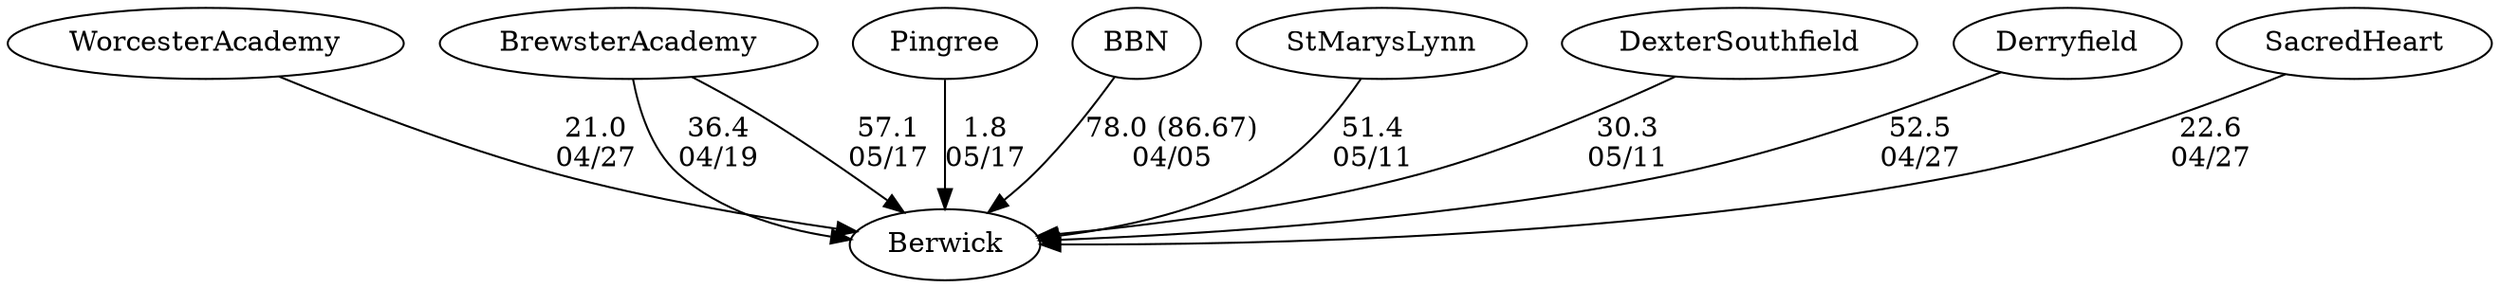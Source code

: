 digraph girls1foursBerwick {WorcesterAcademy [URL="girls1foursWorcesterAcademy.html"];BrewsterAcademy [URL="girls1foursBrewsterAcademy.html"];Pingree [URL="girls1foursPingree.html"];BBN [URL="girls1foursBBN.html"];StMarysLynn [URL="girls1foursStMarysLynn.html"];Berwick [URL="girls1foursBerwick.html"];DexterSouthfield [URL="girls1foursDexterSouthfield.html"];Derryfield [URL="girls1foursDerryfield.html"];SacredHeart [URL="girls1foursSacredHeart.html"];BBN -> Berwick[label="78.0 (86.67)
04/05", weight="22", tooltip="NEIRA Boys & Girls Fours,BB&N vs. Berwick Academy			
Distance: 1350 Conditions: Overall very good conditions and flat water. Very slight cross wind but consistent for all races. Thanks to Berwick for making the trip!
None", URL="https://www.row2k.com/results/resultspage.cfm?UID=CE456225129ACDB361E1BEAB29CB57A4&cat=5", random="random"]; 
BrewsterAcademy -> Berwick[label="36.4
04/19", weight="64", tooltip="NEIRA Boys & Girls Fours,Dublin School, Berwick Academy, Brewster Academy			
Distance: 1400m'ish
None", URL="https://www.row2k.com/results/resultspage.cfm?UID=F633B39B972009BAAE9DBEA29158C86C&cat=5", random="random"]; 
BrewsterAcademy -> Berwick[label="57.1
05/17", weight="43", tooltip="NEIRA Boys & Girls Fours,Berwick, Brewster, Pingree			
Distance: 1500 Conditions: No wind, flat water. Strong head current from outgoing tide. Comments: Thank you to Pingree and Brewster for making this regatta happen! Boys 3rd boat and girls 2nd boat races are novice races.
None", URL="https://www.row2k.com/results/resultspage.cfm?UID=05875CE784A53152B98A2FCDE4912B97&cat=5", random="random"]; 
Pingree -> Berwick[label="1.8
05/17", weight="99", tooltip="NEIRA Boys & Girls Fours,Berwick, Brewster, Pingree			
Distance: 1500 Conditions: No wind, flat water. Strong head current from outgoing tide. Comments: Thank you to Pingree and Brewster for making this regatta happen! Boys 3rd boat and girls 2nd boat races are novice races.
None", URL="https://www.row2k.com/results/resultspage.cfm?UID=05875CE784A53152B98A2FCDE4912B97&cat=5", random="random"]; 
StMarysLynn -> Berwick[label="51.4
05/11", weight="49", tooltip="NEIRA Boys & Girls Fours,Berwick Academy, St. Mary's Lynn, Dexter Southfield, Dublin School			
Distance: 1500 Conditions: Strong crosswind at the start, becoming protected by the shore as race went on. Flat water conditions. Incoming tide but strong down stream current. Conditions consistent for all races. Comments: Boys 4V was novices and boys 5V was mixed novices. Girls 3V and 4 were novice races. All novice races served as scrimmages to get athletes racing experience. Thank you to all teams for traveling Berwick!
None", URL="https://www.row2k.com/results/resultspage.cfm?UID=FDB08A4983B97B133607F94BDB7F822B&cat=5", random="random"]; 
DexterSouthfield -> Berwick[label="30.3
05/11", weight="70", tooltip="NEIRA Boys & Girls Fours,Berwick Academy, St. Mary's Lynn, Dexter Southfield, Dublin School			
Distance: 1500 Conditions: Strong crosswind at the start, becoming protected by the shore as race went on. Flat water conditions. Incoming tide but strong down stream current. Conditions consistent for all races. Comments: Boys 4V was novices and boys 5V was mixed novices. Girls 3V and 4 were novice races. All novice races served as scrimmages to get athletes racing experience. Thank you to all teams for traveling Berwick!
None", URL="https://www.row2k.com/results/resultspage.cfm?UID=FDB08A4983B97B133607F94BDB7F822B&cat=5", random="random"]; 
Derryfield -> Berwick[label="52.5
04/27", weight="48", tooltip="NEIRA Girls Fours, Worcester Academy, Berwick Academy, Derryfield, Sacred Heart-Greenwich			
Conditions: Strong cross/tailwind (20mph), heavy chop throughout races. Wind picked up considerably between 1st and last races Comments: Girls V1 race was approximately 1550 meters. Girls 2V race was approximately 1475 meters.
None", URL="https://www.row2k.com/results/resultspage.cfm?UID=5100A5CA83A99A9CD2E37FEC65103FEF&cat=1", random="random"]; 
SacredHeart -> Berwick[label="22.6
04/27", weight="78", tooltip="NEIRA Girls Fours, Worcester Academy, Berwick Academy, Derryfield, Sacred Heart-Greenwich			
Conditions: Strong cross/tailwind (20mph), heavy chop throughout races. Wind picked up considerably between 1st and last races Comments: Girls V1 race was approximately 1550 meters. Girls 2V race was approximately 1475 meters.
None", URL="https://www.row2k.com/results/resultspage.cfm?UID=5100A5CA83A99A9CD2E37FEC65103FEF&cat=1", random="random"]; 
WorcesterAcademy -> Berwick[label="21.0
04/27", weight="79", tooltip="NEIRA Girls Fours, Worcester Academy, Berwick Academy, Derryfield, Sacred Heart-Greenwich			
Conditions: Strong cross/tailwind (20mph), heavy chop throughout races. Wind picked up considerably between 1st and last races Comments: Girls V1 race was approximately 1550 meters. Girls 2V race was approximately 1475 meters.
None", URL="https://www.row2k.com/results/resultspage.cfm?UID=5100A5CA83A99A9CD2E37FEC65103FEF&cat=1", random="random"]}